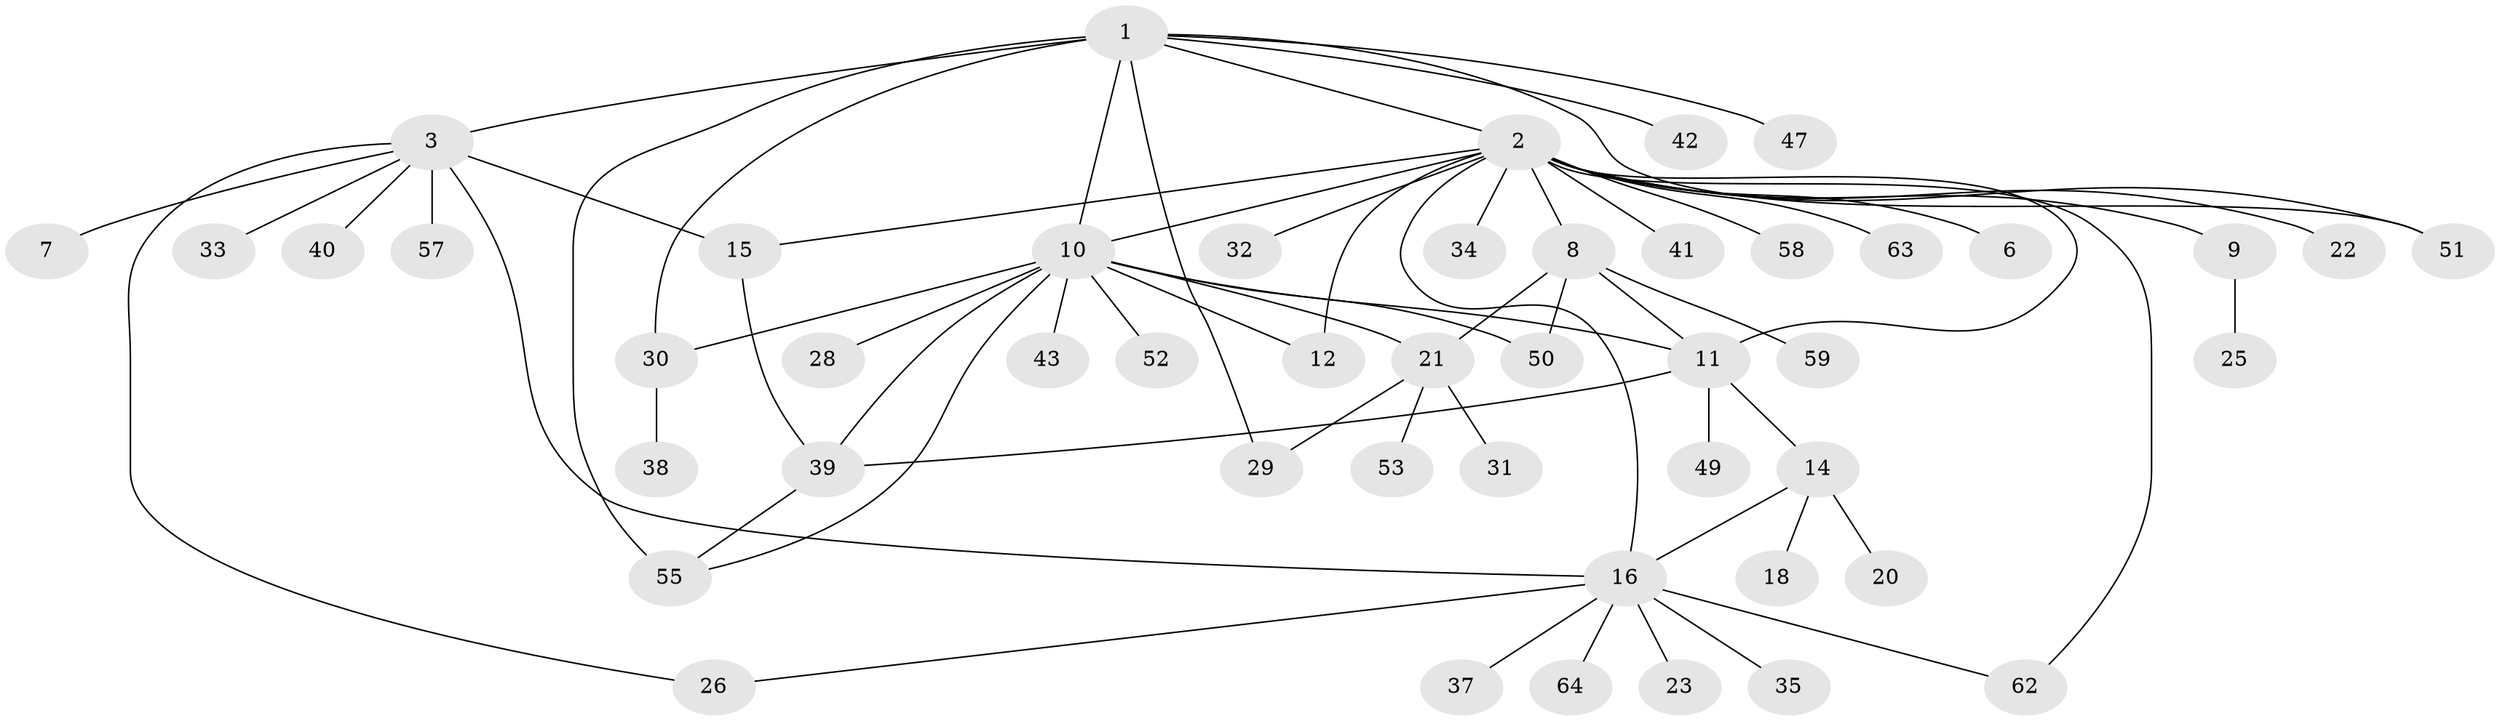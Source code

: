 // original degree distribution, {7: 0.046153846153846156, 19: 0.015384615384615385, 11: 0.015384615384615385, 1: 0.49230769230769234, 4: 0.07692307692307693, 2: 0.24615384615384617, 8: 0.015384615384615385, 6: 0.046153846153846156, 3: 0.03076923076923077, 5: 0.015384615384615385}
// Generated by graph-tools (version 1.1) at 2025/41/03/06/25 10:41:51]
// undirected, 48 vertices, 65 edges
graph export_dot {
graph [start="1"]
  node [color=gray90,style=filled];
  1 [super="+4"];
  2 [super="+13"];
  3 [super="+5"];
  6;
  7;
  8 [super="+56"];
  9;
  10 [super="+19"];
  11 [super="+60"];
  12;
  14 [super="+48"];
  15 [super="+54"];
  16 [super="+17"];
  18 [super="+45"];
  20 [super="+24"];
  21 [super="+61"];
  22;
  23;
  25 [super="+46"];
  26 [super="+27"];
  28;
  29;
  30 [super="+44"];
  31;
  32;
  33 [super="+36"];
  34;
  35;
  37;
  38;
  39;
  40;
  41;
  42;
  43;
  47;
  49;
  50;
  51;
  52;
  53;
  55 [super="+65"];
  57;
  58;
  59;
  62;
  63;
  64;
  1 -- 2 [weight=2];
  1 -- 3 [weight=2];
  1 -- 30;
  1 -- 47;
  1 -- 51;
  1 -- 55 [weight=2];
  1 -- 10;
  1 -- 42;
  1 -- 29;
  2 -- 6;
  2 -- 8;
  2 -- 9;
  2 -- 10;
  2 -- 11;
  2 -- 12;
  2 -- 16;
  2 -- 22;
  2 -- 32;
  2 -- 34;
  2 -- 41;
  2 -- 51;
  2 -- 58;
  2 -- 62;
  2 -- 63;
  2 -- 15;
  3 -- 7;
  3 -- 15;
  3 -- 26;
  3 -- 33;
  3 -- 40;
  3 -- 57;
  3 -- 16;
  8 -- 21;
  8 -- 50;
  8 -- 59;
  8 -- 11;
  9 -- 25;
  10 -- 12;
  10 -- 28;
  10 -- 39;
  10 -- 43;
  10 -- 52;
  10 -- 50;
  10 -- 21;
  10 -- 30;
  10 -- 11;
  10 -- 55;
  11 -- 14;
  11 -- 39;
  11 -- 49;
  14 -- 18;
  14 -- 20;
  14 -- 16;
  15 -- 39;
  16 -- 23;
  16 -- 64;
  16 -- 35;
  16 -- 37;
  16 -- 62;
  16 -- 26;
  21 -- 29;
  21 -- 31;
  21 -- 53;
  30 -- 38;
  39 -- 55;
}
